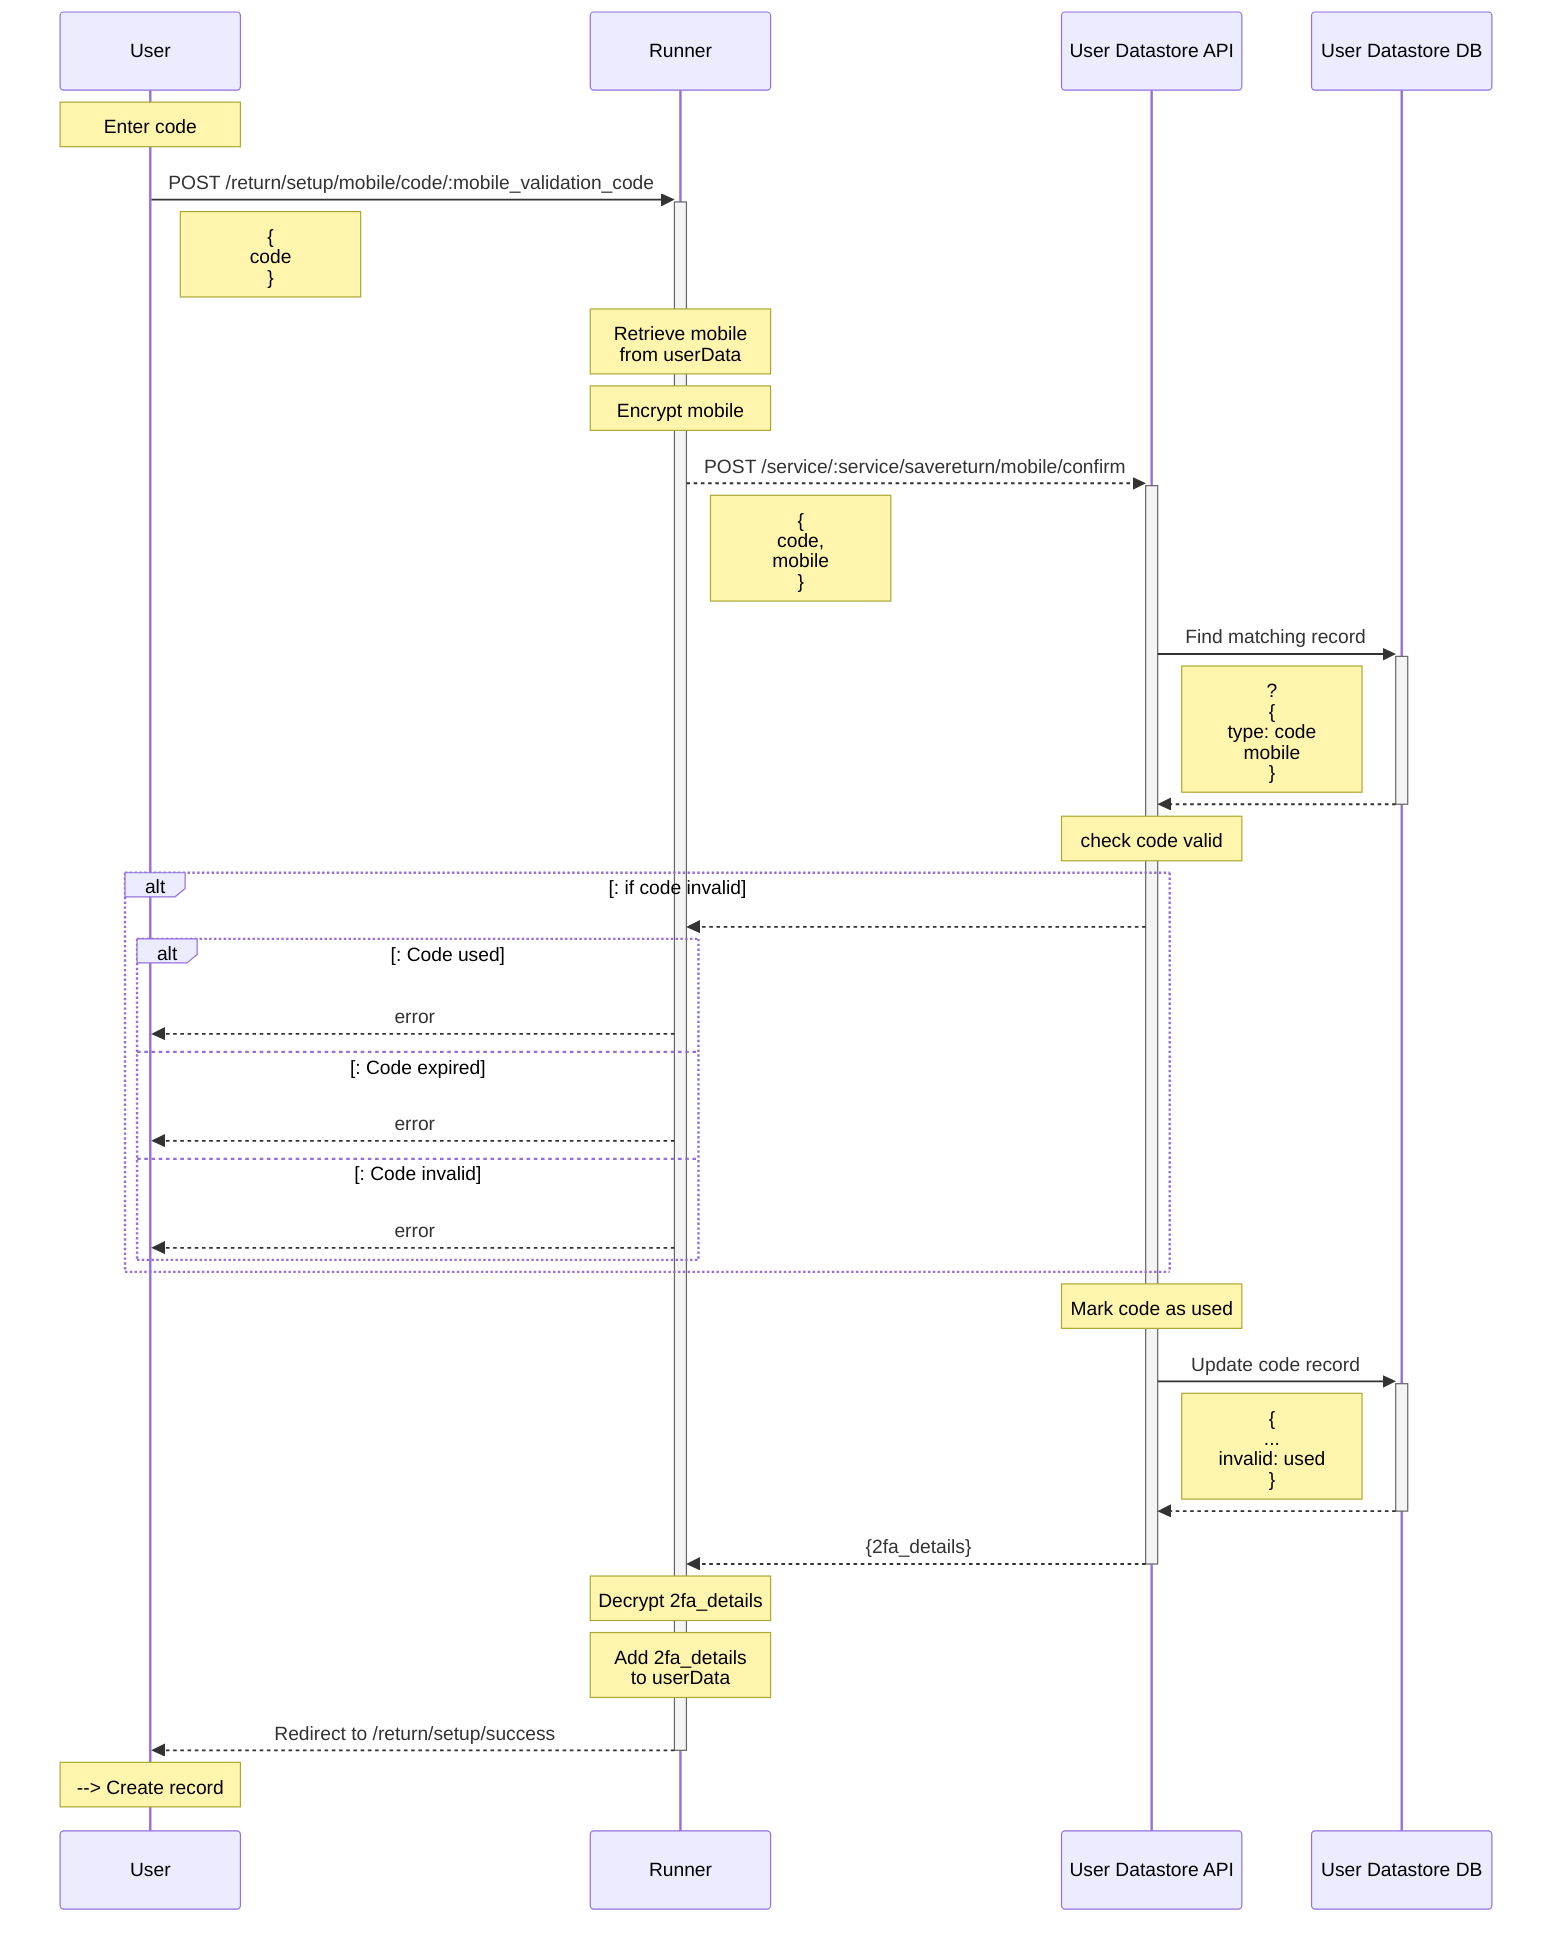 sequenceDiagram

participant U as User

participant R as Runner

participant DS as User Datastore API

participant DB as User Datastore DB

Note over U: Enter code

U->>+R: POST /return/setup/mobile/code/:mobile_validation_code

Note right of U: {<br>code<br>}

Note over R: Retrieve mobile<br>from userData

Note over R: Encrypt mobile

R-->>+DS: POST /service/:service/savereturn/mobile/confirm

Note right of R: {<br>code,<br>mobile<br>}

DS->>+DB: Find matching record

Note right of DS: ? <br>{<br>type: code<br>mobile<br>}

DB-->>-DS:  

Note over DS: check code valid

alt: if code invalid

  DS-->>R:  

  alt: Code used

    R-->>U: error

  else: Code expired

    R-->>U: error

  else: Code invalid

    R-->>U: error

  end

end

  Note over DS: Mark code as used

  DS->>+DB: Update code record 

  Note right of DS: {<br>...<br>invalid: used<br>}

  DB-->>-DS: 

DS-->>-R:   {2fa_details}

Note over R: Decrypt 2fa_details

Note over R: Add 2fa_details<br>to userData

R-->>-U: Redirect to /return/setup/success

Note over U: --> Create record
